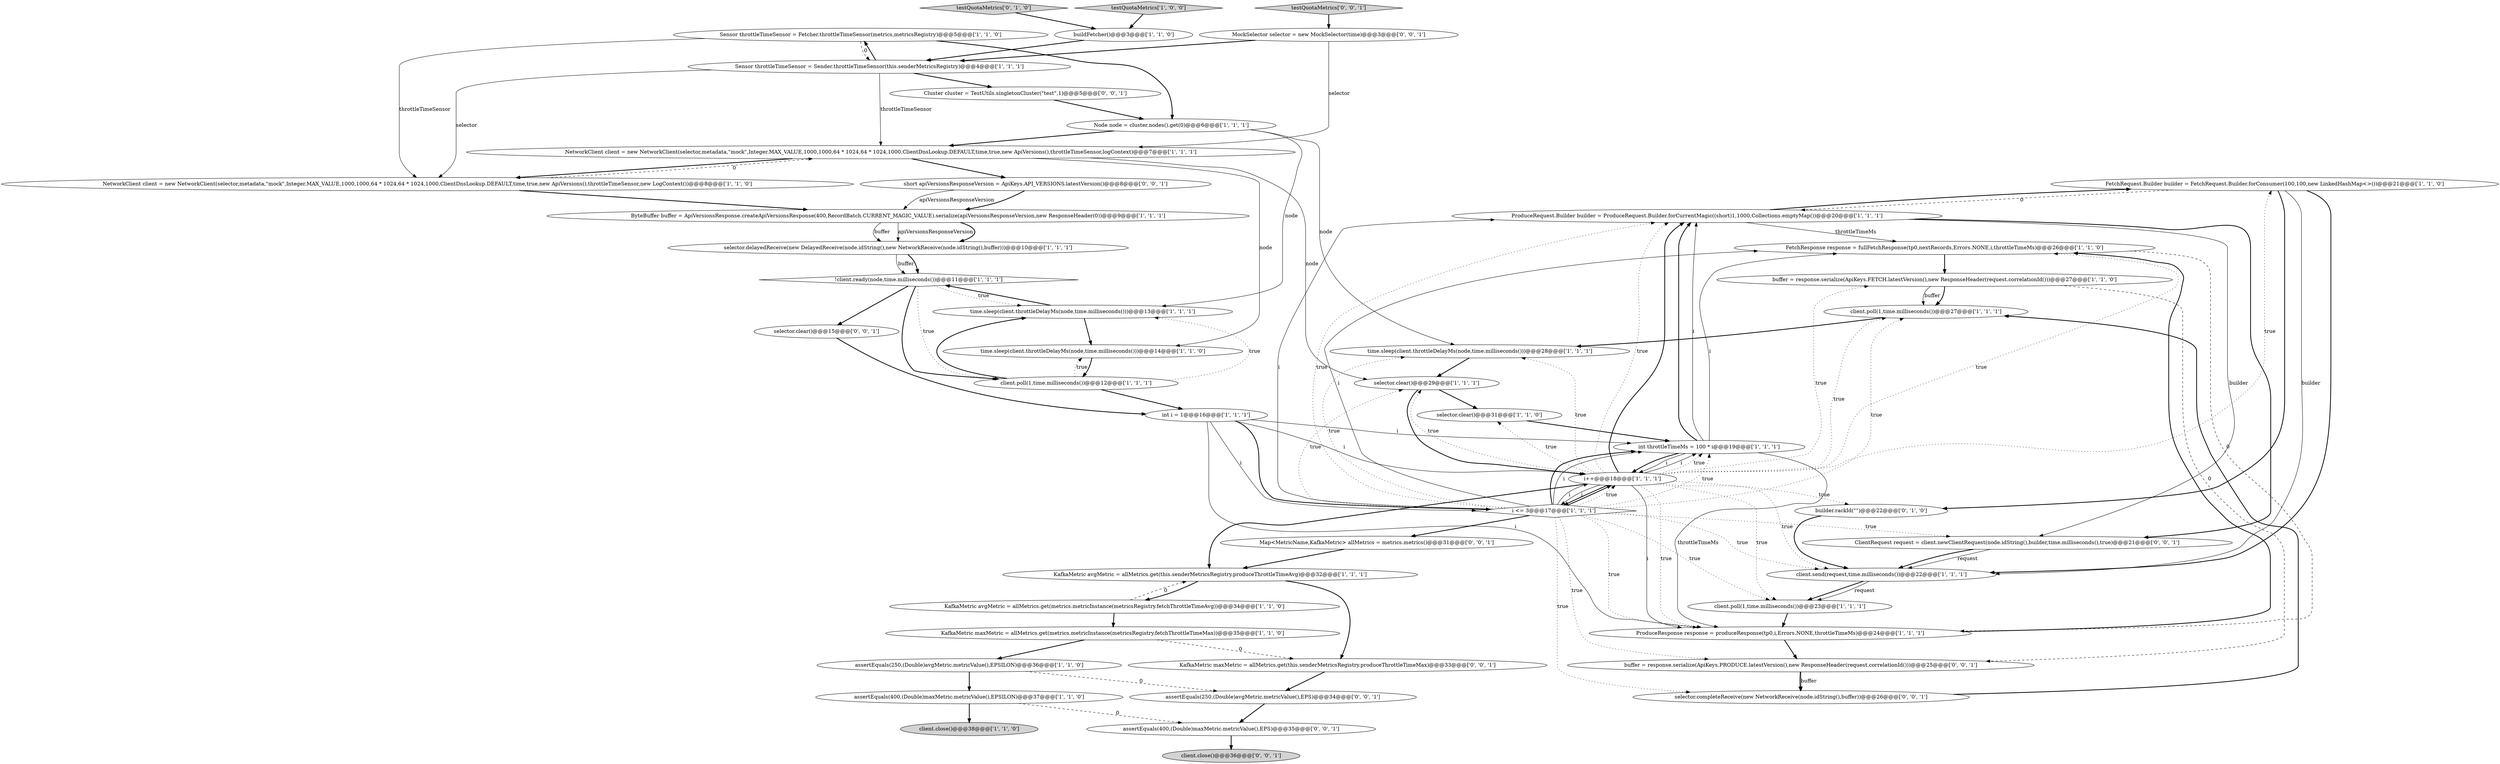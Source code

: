 digraph {
19 [style = filled, label = "FetchRequest.Builder builder = FetchRequest.Builder.forConsumer(100,100,new LinkedHashMap<>())@@@21@@@['1', '1', '0']", fillcolor = white, shape = ellipse image = "AAA0AAABBB1BBB"];
46 [style = filled, label = "client.close()@@@36@@@['0', '0', '1']", fillcolor = lightgray, shape = ellipse image = "AAA0AAABBB3BBB"];
47 [style = filled, label = "Map<MetricName,KafkaMetric> allMetrics = metrics.metrics()@@@31@@@['0', '0', '1']", fillcolor = white, shape = ellipse image = "AAA0AAABBB3BBB"];
41 [style = filled, label = "MockSelector selector = new MockSelector(time)@@@3@@@['0', '0', '1']", fillcolor = white, shape = ellipse image = "AAA0AAABBB3BBB"];
26 [style = filled, label = "i <= 3@@@17@@@['1', '1', '1']", fillcolor = white, shape = diamond image = "AAA0AAABBB1BBB"];
29 [style = filled, label = "!client.ready(node,time.milliseconds())@@@11@@@['1', '1', '1']", fillcolor = white, shape = diamond image = "AAA0AAABBB1BBB"];
20 [style = filled, label = "assertEquals(400,(Double)maxMetric.metricValue(),EPSILON)@@@37@@@['1', '1', '0']", fillcolor = white, shape = ellipse image = "AAA0AAABBB1BBB"];
0 [style = filled, label = "KafkaMetric avgMetric = allMetrics.get(metrics.metricInstance(metricsRegistry.fetchThrottleTimeAvg))@@@34@@@['1', '1', '0']", fillcolor = white, shape = ellipse image = "AAA0AAABBB1BBB"];
27 [style = filled, label = "buildFetcher()@@@3@@@['1', '1', '0']", fillcolor = white, shape = ellipse image = "AAA0AAABBB1BBB"];
9 [style = filled, label = "client.close()@@@38@@@['1', '1', '0']", fillcolor = lightgray, shape = ellipse image = "AAA0AAABBB1BBB"];
23 [style = filled, label = "client.poll(1,time.milliseconds())@@@27@@@['1', '1', '1']", fillcolor = white, shape = ellipse image = "AAA0AAABBB1BBB"];
30 [style = filled, label = "selector.clear()@@@29@@@['1', '1', '1']", fillcolor = white, shape = ellipse image = "AAA0AAABBB1BBB"];
6 [style = filled, label = "selector.clear()@@@31@@@['1', '1', '0']", fillcolor = white, shape = ellipse image = "AAA0AAABBB1BBB"];
31 [style = filled, label = "client.poll(1,time.milliseconds())@@@23@@@['1', '1', '1']", fillcolor = white, shape = ellipse image = "AAA0AAABBB1BBB"];
21 [style = filled, label = "NetworkClient client = new NetworkClient(selector,metadata,\"mock\",Integer.MAX_VALUE,1000,1000,64 * 1024,64 * 1024,1000,ClientDnsLookup.DEFAULT,time,true,new ApiVersions(),throttleTimeSensor,new LogContext())@@@8@@@['1', '1', '0']", fillcolor = white, shape = ellipse image = "AAA0AAABBB1BBB"];
1 [style = filled, label = "buffer = response.serialize(ApiKeys.FETCH.latestVersion(),new ResponseHeader(request.correlationId()))@@@27@@@['1', '1', '0']", fillcolor = white, shape = ellipse image = "AAA0AAABBB1BBB"];
40 [style = filled, label = "KafkaMetric maxMetric = allMetrics.get(this.senderMetricsRegistry.produceThrottleTimeMax)@@@33@@@['0', '0', '1']", fillcolor = white, shape = ellipse image = "AAA0AAABBB3BBB"];
48 [style = filled, label = "ClientRequest request = client.newClientRequest(node.idString(),builder,time.milliseconds(),true)@@@21@@@['0', '0', '1']", fillcolor = white, shape = ellipse image = "AAA0AAABBB3BBB"];
2 [style = filled, label = "NetworkClient client = new NetworkClient(selector,metadata,\"mock\",Integer.MAX_VALUE,1000,1000,64 * 1024,64 * 1024,1000,ClientDnsLookup.DEFAULT,time,true,new ApiVersions(),throttleTimeSensor,logContext)@@@7@@@['1', '1', '1']", fillcolor = white, shape = ellipse image = "AAA0AAABBB1BBB"];
8 [style = filled, label = "assertEquals(250,(Double)avgMetric.metricValue(),EPSILON)@@@36@@@['1', '1', '0']", fillcolor = white, shape = ellipse image = "AAA0AAABBB1BBB"];
25 [style = filled, label = "selector.delayedReceive(new DelayedReceive(node.idString(),new NetworkReceive(node.idString(),buffer)))@@@10@@@['1', '1', '1']", fillcolor = white, shape = ellipse image = "AAA0AAABBB1BBB"];
44 [style = filled, label = "selector.completeReceive(new NetworkReceive(node.idString(),buffer))@@@26@@@['0', '0', '1']", fillcolor = white, shape = ellipse image = "AAA0AAABBB3BBB"];
18 [style = filled, label = "ProduceResponse response = produceResponse(tp0,i,Errors.NONE,throttleTimeMs)@@@24@@@['1', '1', '1']", fillcolor = white, shape = ellipse image = "AAA0AAABBB1BBB"];
37 [style = filled, label = "assertEquals(400,(Double)maxMetric.metricValue(),EPS)@@@35@@@['0', '0', '1']", fillcolor = white, shape = ellipse image = "AAA0AAABBB3BBB"];
28 [style = filled, label = "Node node = cluster.nodes().get(0)@@@6@@@['1', '1', '1']", fillcolor = white, shape = ellipse image = "AAA0AAABBB1BBB"];
3 [style = filled, label = "ProduceRequest.Builder builder = ProduceRequest.Builder.forCurrentMagic((short)1,1000,Collections.emptyMap())@@@20@@@['1', '1', '1']", fillcolor = white, shape = ellipse image = "AAA0AAABBB1BBB"];
36 [style = filled, label = "assertEquals(250,(Double)avgMetric.metricValue(),EPS)@@@34@@@['0', '0', '1']", fillcolor = white, shape = ellipse image = "AAA0AAABBB3BBB"];
42 [style = filled, label = "short apiVersionsResponseVersion = ApiKeys.API_VERSIONS.latestVersion()@@@8@@@['0', '0', '1']", fillcolor = white, shape = ellipse image = "AAA0AAABBB3BBB"];
4 [style = filled, label = "time.sleep(client.throttleDelayMs(node,time.milliseconds()))@@@28@@@['1', '1', '1']", fillcolor = white, shape = ellipse image = "AAA0AAABBB1BBB"];
14 [style = filled, label = "KafkaMetric avgMetric = allMetrics.get(this.senderMetricsRegistry.produceThrottleTimeAvg)@@@32@@@['1', '1', '1']", fillcolor = white, shape = ellipse image = "AAA0AAABBB1BBB"];
16 [style = filled, label = "int i = 1@@@16@@@['1', '1', '1']", fillcolor = white, shape = ellipse image = "AAA0AAABBB1BBB"];
11 [style = filled, label = "client.send(request,time.milliseconds())@@@22@@@['1', '1', '1']", fillcolor = white, shape = ellipse image = "AAA0AAABBB1BBB"];
45 [style = filled, label = "selector.clear()@@@15@@@['0', '0', '1']", fillcolor = white, shape = ellipse image = "AAA0AAABBB3BBB"];
32 [style = filled, label = "ByteBuffer buffer = ApiVersionsResponse.createApiVersionsResponse(400,RecordBatch.CURRENT_MAGIC_VALUE).serialize(apiVersionsResponseVersion,new ResponseHeader(0))@@@9@@@['1', '1', '1']", fillcolor = white, shape = ellipse image = "AAA0AAABBB1BBB"];
43 [style = filled, label = "buffer = response.serialize(ApiKeys.PRODUCE.latestVersion(),new ResponseHeader(request.correlationId()))@@@25@@@['0', '0', '1']", fillcolor = white, shape = ellipse image = "AAA0AAABBB3BBB"];
38 [style = filled, label = "testQuotaMetrics['0', '0', '1']", fillcolor = lightgray, shape = diamond image = "AAA0AAABBB3BBB"];
15 [style = filled, label = "time.sleep(client.throttleDelayMs(node,time.milliseconds()))@@@13@@@['1', '1', '1']", fillcolor = white, shape = ellipse image = "AAA0AAABBB1BBB"];
7 [style = filled, label = "FetchResponse response = fullFetchResponse(tp0,nextRecords,Errors.NONE,i,throttleTimeMs)@@@26@@@['1', '1', '0']", fillcolor = white, shape = ellipse image = "AAA0AAABBB1BBB"];
35 [style = filled, label = "testQuotaMetrics['0', '1', '0']", fillcolor = lightgray, shape = diamond image = "AAA0AAABBB2BBB"];
13 [style = filled, label = "client.poll(1,time.milliseconds())@@@12@@@['1', '1', '1']", fillcolor = white, shape = ellipse image = "AAA0AAABBB1BBB"];
34 [style = filled, label = "builder.rackId(\"\")@@@22@@@['0', '1', '0']", fillcolor = white, shape = ellipse image = "AAA1AAABBB2BBB"];
5 [style = filled, label = "int throttleTimeMs = 100 * i@@@19@@@['1', '1', '1']", fillcolor = white, shape = ellipse image = "AAA0AAABBB1BBB"];
39 [style = filled, label = "Cluster cluster = TestUtils.singletonCluster(\"test\",1)@@@5@@@['0', '0', '1']", fillcolor = white, shape = ellipse image = "AAA0AAABBB3BBB"];
17 [style = filled, label = "Sensor throttleTimeSensor = Fetcher.throttleTimeSensor(metrics,metricsRegistry)@@@5@@@['1', '1', '0']", fillcolor = white, shape = ellipse image = "AAA0AAABBB1BBB"];
10 [style = filled, label = "testQuotaMetrics['1', '0', '0']", fillcolor = lightgray, shape = diamond image = "AAA0AAABBB1BBB"];
22 [style = filled, label = "KafkaMetric maxMetric = allMetrics.get(metrics.metricInstance(metricsRegistry.fetchThrottleTimeMax))@@@35@@@['1', '1', '0']", fillcolor = white, shape = ellipse image = "AAA0AAABBB1BBB"];
12 [style = filled, label = "Sensor throttleTimeSensor = Sender.throttleTimeSensor(this.senderMetricsRegistry)@@@4@@@['1', '1', '1']", fillcolor = white, shape = ellipse image = "AAA0AAABBB1BBB"];
24 [style = filled, label = "i++@@@18@@@['1', '1', '1']", fillcolor = white, shape = ellipse image = "AAA0AAABBB1BBB"];
33 [style = filled, label = "time.sleep(client.throttleDelayMs(node,time.milliseconds()))@@@14@@@['1', '1', '0']", fillcolor = white, shape = ellipse image = "AAA0AAABBB1BBB"];
25->29 [style = solid, label="buffer"];
29->13 [style = bold, label=""];
26->3 [style = solid, label="i"];
16->24 [style = solid, label="i"];
5->7 [style = solid, label="i"];
44->23 [style = bold, label=""];
15->33 [style = bold, label=""];
21->32 [style = bold, label=""];
42->32 [style = bold, label=""];
1->43 [style = dashed, label="0"];
24->34 [style = dotted, label="true"];
38->41 [style = bold, label=""];
31->18 [style = bold, label=""];
14->0 [style = bold, label=""];
1->23 [style = bold, label=""];
26->7 [style = solid, label="i"];
12->21 [style = solid, label="selector"];
26->23 [style = dotted, label="true"];
45->16 [style = bold, label=""];
26->4 [style = dotted, label="true"];
6->5 [style = bold, label=""];
19->11 [style = solid, label="builder"];
5->3 [style = solid, label="i"];
7->1 [style = bold, label=""];
24->14 [style = bold, label=""];
23->4 [style = bold, label=""];
43->44 [style = bold, label=""];
8->20 [style = bold, label=""];
2->42 [style = bold, label=""];
24->4 [style = dotted, label="true"];
26->24 [style = bold, label=""];
12->39 [style = bold, label=""];
3->48 [style = solid, label="builder"];
11->31 [style = bold, label=""];
0->22 [style = bold, label=""];
26->5 [style = solid, label="i"];
24->5 [style = solid, label="i"];
24->23 [style = dotted, label="true"];
19->11 [style = bold, label=""];
5->24 [style = bold, label=""];
30->6 [style = bold, label=""];
26->44 [style = dotted, label="true"];
26->5 [style = dotted, label="true"];
18->43 [style = bold, label=""];
24->18 [style = solid, label="i"];
32->25 [style = solid, label="buffer"];
8->36 [style = dashed, label="0"];
5->18 [style = solid, label="throttleTimeMs"];
13->15 [style = dotted, label="true"];
26->11 [style = dotted, label="true"];
24->26 [style = bold, label=""];
24->30 [style = dotted, label="true"];
2->21 [style = bold, label=""];
15->29 [style = bold, label=""];
29->45 [style = bold, label=""];
32->25 [style = solid, label="apiVersionsResponseVersion"];
13->15 [style = bold, label=""];
43->44 [style = solid, label="buffer"];
19->3 [style = dashed, label="0"];
24->7 [style = dotted, label="true"];
24->11 [style = dotted, label="true"];
26->43 [style = dotted, label="true"];
12->2 [style = solid, label="throttleTimeSensor"];
26->3 [style = dotted, label="true"];
28->15 [style = solid, label="node"];
26->30 [style = dotted, label="true"];
19->34 [style = bold, label=""];
16->5 [style = solid, label="i"];
24->3 [style = dotted, label="true"];
35->27 [style = bold, label=""];
24->19 [style = dotted, label="true"];
12->17 [style = bold, label=""];
32->25 [style = bold, label=""];
26->24 [style = dotted, label="true"];
22->40 [style = dashed, label="0"];
13->16 [style = bold, label=""];
24->3 [style = bold, label=""];
3->19 [style = bold, label=""];
16->18 [style = solid, label="i"];
3->48 [style = bold, label=""];
17->21 [style = solid, label="throttleTimeSensor"];
24->1 [style = dotted, label="true"];
11->31 [style = solid, label="request"];
20->9 [style = bold, label=""];
5->3 [style = bold, label=""];
37->46 [style = bold, label=""];
28->2 [style = bold, label=""];
7->18 [style = dashed, label="0"];
24->18 [style = dotted, label="true"];
18->7 [style = bold, label=""];
25->29 [style = bold, label=""];
41->2 [style = solid, label="selector"];
26->47 [style = bold, label=""];
29->13 [style = dotted, label="true"];
22->8 [style = bold, label=""];
36->37 [style = bold, label=""];
29->15 [style = dotted, label="true"];
27->12 [style = bold, label=""];
39->28 [style = bold, label=""];
16->26 [style = bold, label=""];
13->33 [style = dotted, label="true"];
40->36 [style = bold, label=""];
28->4 [style = solid, label="node"];
20->37 [style = dashed, label="0"];
10->27 [style = bold, label=""];
24->26 [style = solid, label="i"];
0->14 [style = dashed, label="0"];
2->33 [style = solid, label="node"];
24->31 [style = dotted, label="true"];
26->18 [style = dotted, label="true"];
48->11 [style = solid, label="request"];
41->12 [style = bold, label=""];
26->24 [style = solid, label="i"];
5->24 [style = solid, label="i"];
33->13 [style = bold, label=""];
16->26 [style = solid, label="i"];
42->32 [style = solid, label="apiVersionsResponseVersion"];
26->5 [style = bold, label=""];
48->11 [style = bold, label=""];
21->2 [style = dashed, label="0"];
2->30 [style = solid, label="node"];
24->5 [style = dotted, label="true"];
17->28 [style = bold, label=""];
3->7 [style = solid, label="throttleTimeMs"];
1->23 [style = solid, label="buffer"];
14->40 [style = bold, label=""];
26->48 [style = dotted, label="true"];
47->14 [style = bold, label=""];
4->30 [style = bold, label=""];
30->24 [style = bold, label=""];
26->31 [style = dotted, label="true"];
17->12 [style = dashed, label="0"];
24->6 [style = dotted, label="true"];
34->11 [style = bold, label=""];
}

